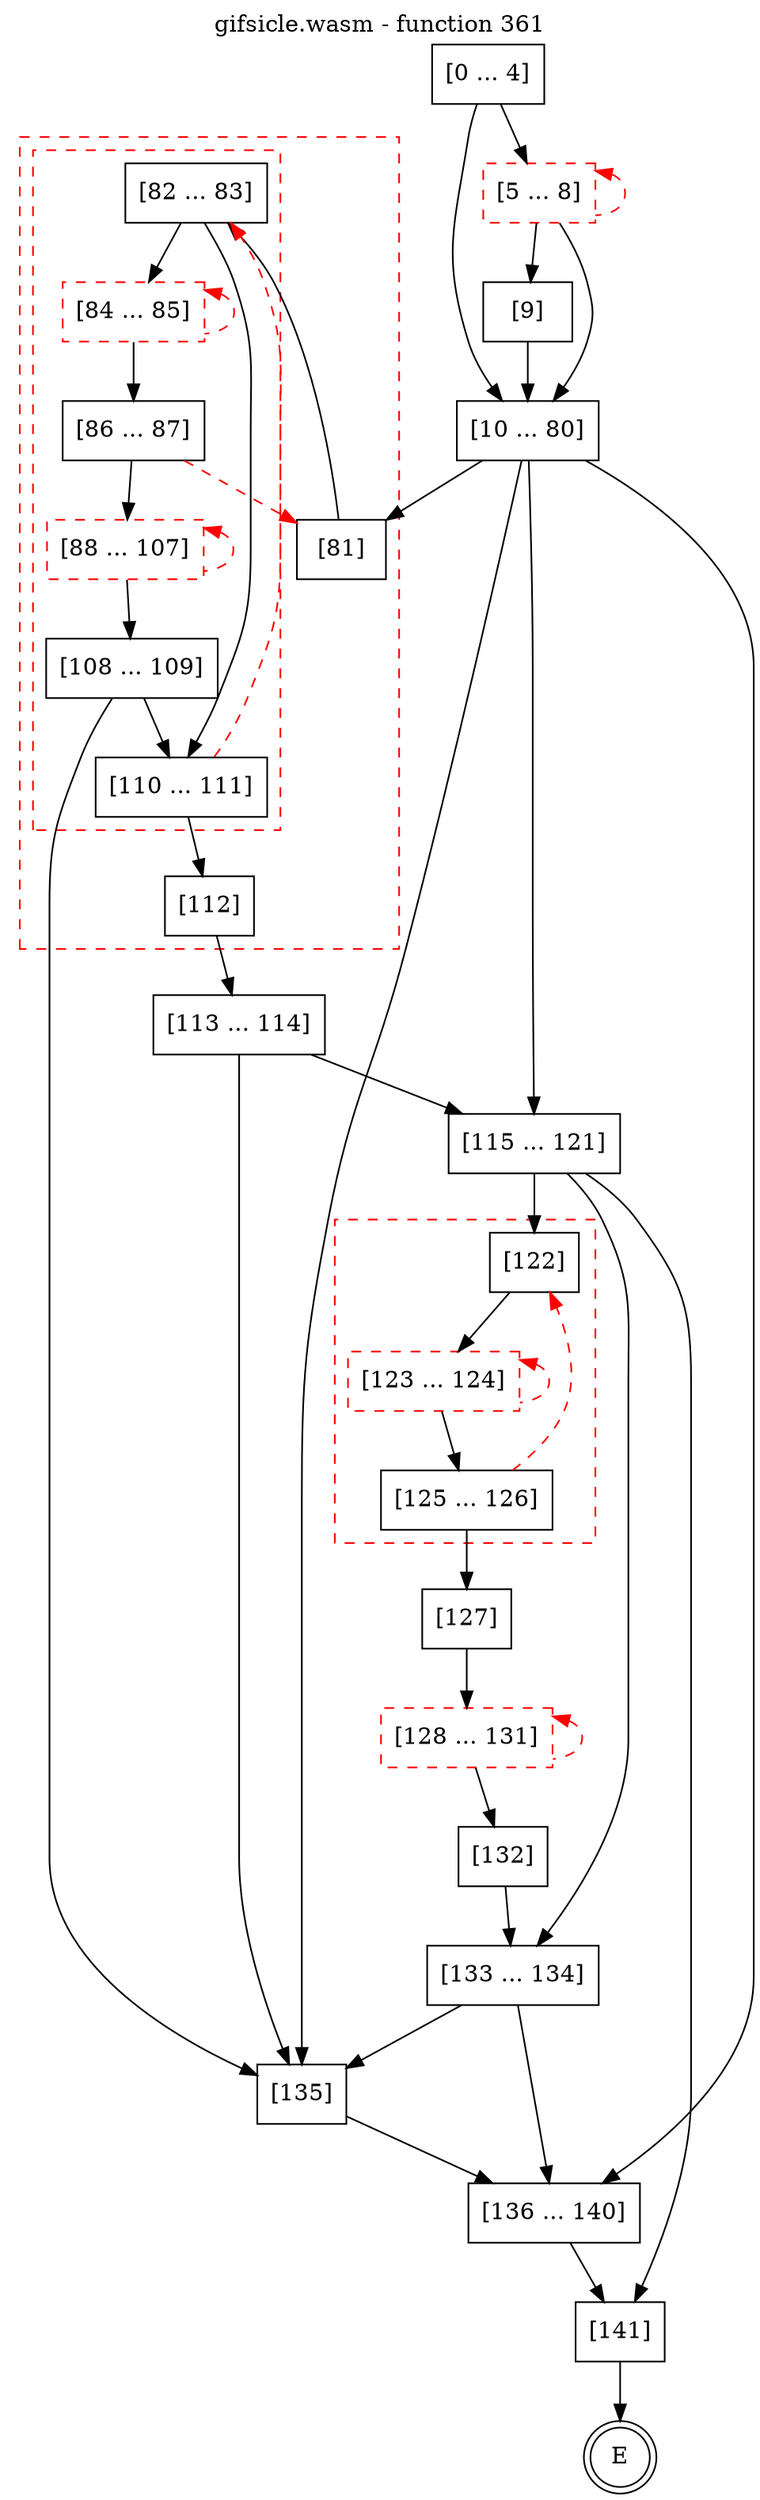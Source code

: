 digraph finite_state_machine {
    label = "gifsicle.wasm - function 361"
    labelloc =  t
    labelfontsize = 16
    labelfontcolor = black
    labelfontname = "Helvetica"
    node [shape = doublecircle]; E ;
    node [shape = box];
    node [shape=box, color=black, style=solid] 0[label="[0 ... 4]"]
    node [shape=box, color=red, style=dashed] 5[label="[5 ... 8]"]
    node [shape=box, color=black, style=solid] 9[label="[9]"]
    node [shape=box, color=black, style=solid] 10[label="[10 ... 80]"]
    subgraph cluster_81{
    label = "";
    style = dashed color = red;
    node [shape=box, color=black, style=solid] 81[label="[81]"]
    subgraph cluster_82{
    label = "";
    style = dashed color = red;
    node [shape=box, color=black, style=solid] 82[label="[82 ... 83]"]
    node [shape=box, color=red, style=dashed] 84[label="[84 ... 85]"]
    node [shape=box, color=black, style=solid] 86[label="[86 ... 87]"]
    node [shape=box, color=red, style=dashed] 88[label="[88 ... 107]"]
    node [shape=box, color=black, style=solid] 108[label="[108 ... 109]"]
    node [shape=box, color=black, style=solid] 110[label="[110 ... 111]"]
    }
    node [shape=box, color=black, style=solid] 112[label="[112]"]
    }
    node [shape=box, color=black, style=solid] 113[label="[113 ... 114]"]
    node [shape=box, color=black, style=solid] 115[label="[115 ... 121]"]
    subgraph cluster_122{
    label = "";
    style = dashed color = red;
    node [shape=box, color=black, style=solid] 122[label="[122]"]
    node [shape=box, color=red, style=dashed] 123[label="[123 ... 124]"]
    node [shape=box, color=black, style=solid] 125[label="[125 ... 126]"]
    }
    node [shape=box, color=black, style=solid] 127[label="[127]"]
    node [shape=box, color=red, style=dashed] 128[label="[128 ... 131]"]
    node [shape=box, color=black, style=solid] 132[label="[132]"]
    node [shape=box, color=black, style=solid] 133[label="[133 ... 134]"]
    node [shape=box, color=black, style=solid] 135[label="[135]"]
    node [shape=box, color=black, style=solid] 136[label="[136 ... 140]"]
    node [shape=box, color=black, style=solid] 141[label="[141]"]
    0 -> 5;
    0 -> 10;
    5 -> 9;
    5 -> 10;
    5 -> 5[style="dashed" color="red" dir=back];
    9 -> 10;
    10 -> 81;
    10 -> 115;
    10 -> 135;
    10 -> 136;
    81 -> 82;
    82 -> 84;
    82 -> 110;
    84 -> 86;
    84 -> 84[style="dashed" color="red" dir=back];
    86 -> 81[style="dashed" color="red"];
    86 -> 88;
    88 -> 108;
    88 -> 88[style="dashed" color="red" dir=back];
    108 -> 110;
    108 -> 135;
    110 -> 82[style="dashed" color="red"];
    110 -> 112;
    112 -> 113;
    113 -> 115;
    113 -> 135;
    115 -> 122;
    115 -> 133;
    115 -> 141;
    122 -> 123;
    123 -> 125;
    123 -> 123[style="dashed" color="red" dir=back];
    125 -> 122[style="dashed" color="red"];
    125 -> 127;
    127 -> 128;
    128 -> 132;
    128 -> 128[style="dashed" color="red" dir=back];
    132 -> 133;
    133 -> 135;
    133 -> 136;
    135 -> 136;
    136 -> 141;
    141 -> E;
}
